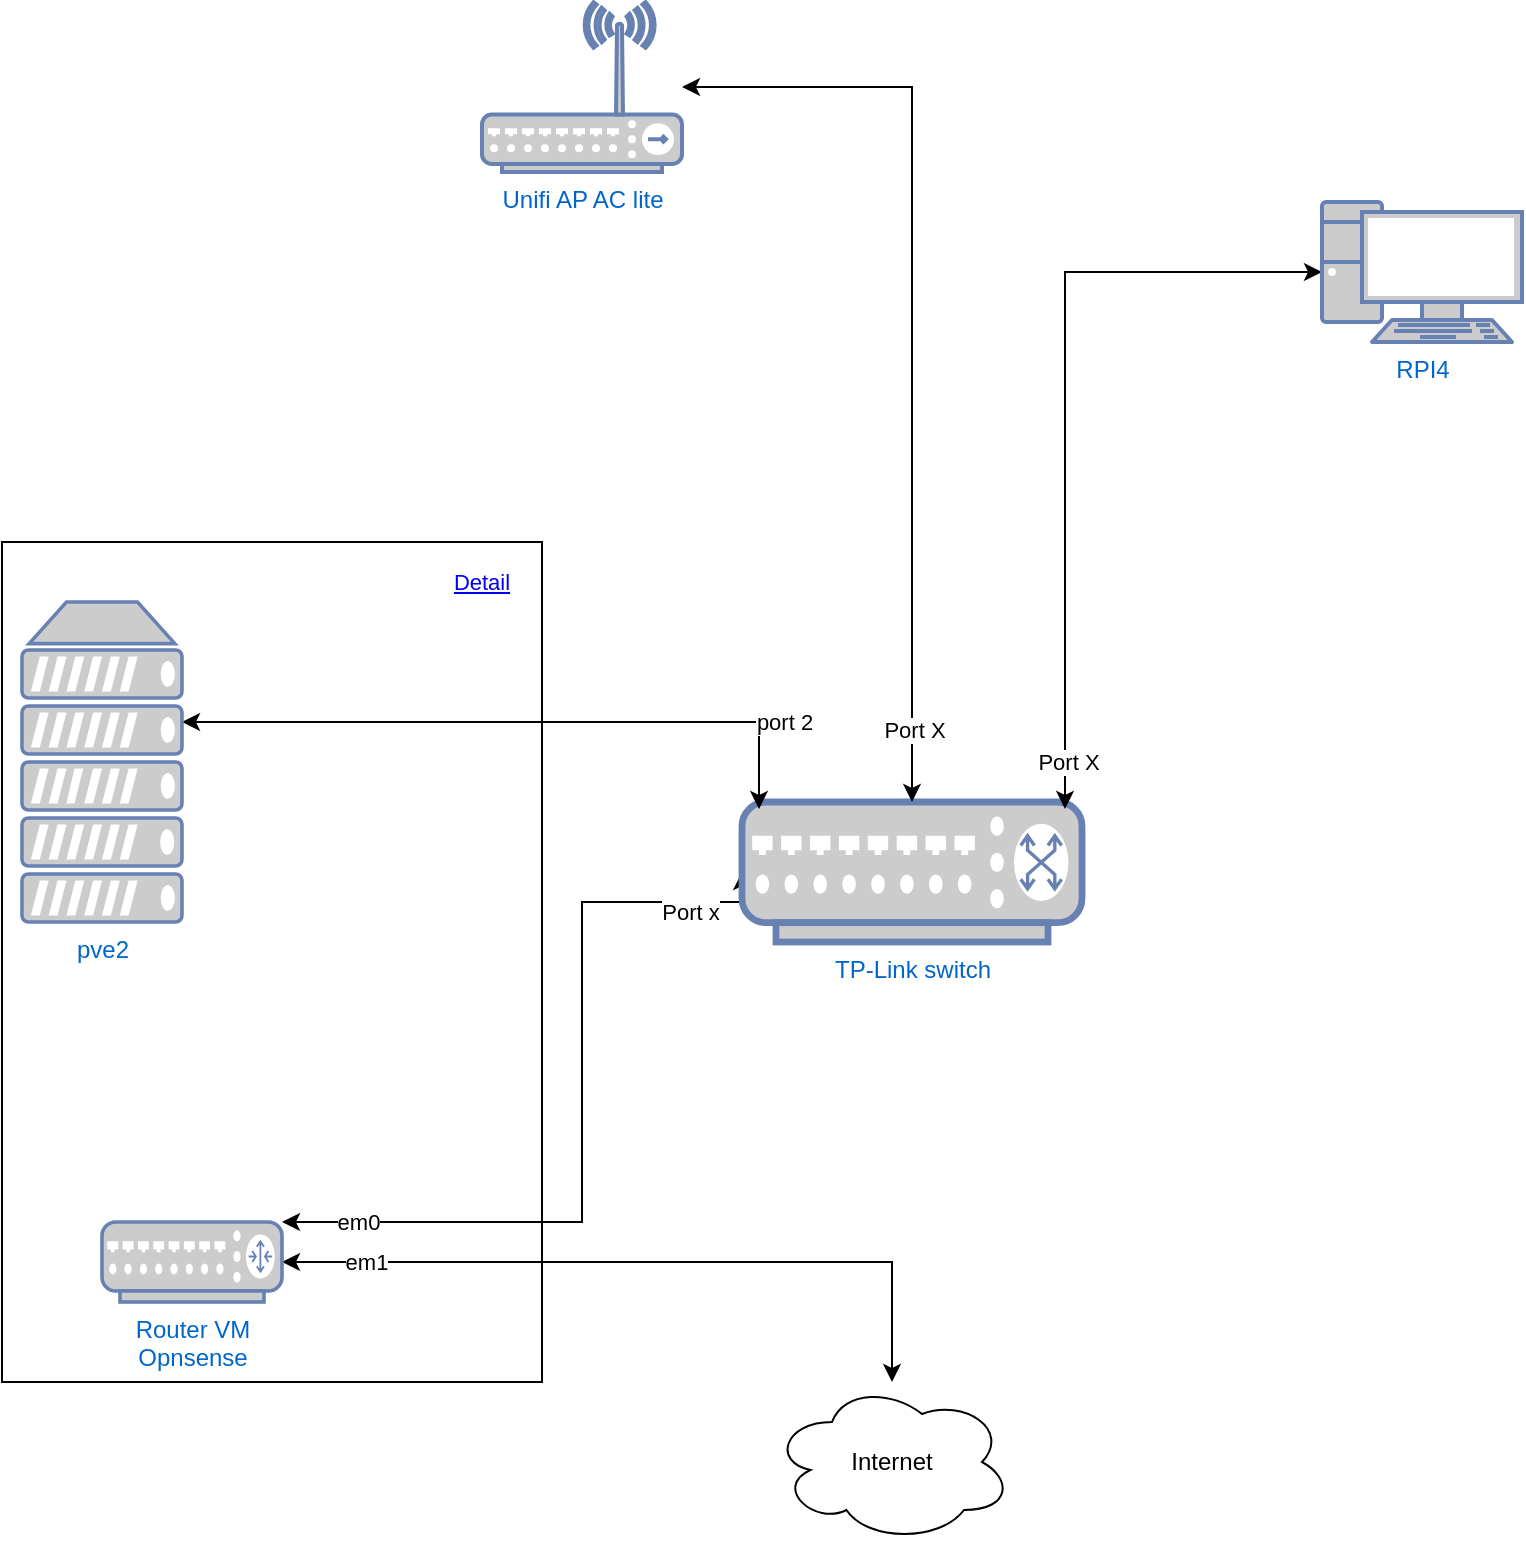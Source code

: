 <mxfile version="20.3.7" type="github" pages="4">
  <diagram id="RK82QppB5NHQeaTOXXpw" name="Over All">
    <mxGraphModel dx="1550" dy="2040" grid="1" gridSize="10" guides="1" tooltips="1" connect="1" arrows="1" fold="1" page="1" pageScale="1" pageWidth="827" pageHeight="1169" math="0" shadow="0">
      <root>
        <mxCell id="0" />
        <mxCell id="1" parent="0" />
        <mxCell id="U8t9DFMX4hppF1b_Cr_i-9" value="" style="rounded=0;whiteSpace=wrap;html=1;glass=0;movable=1;" parent="1" vertex="1">
          <mxGeometry x="20" y="-630" width="270" height="420" as="geometry" />
        </mxCell>
        <mxCell id="U8t9DFMX4hppF1b_Cr_i-1" style="edgeStyle=orthogonalEdgeStyle;rounded=0;orthogonalLoop=1;jettySize=auto;html=1;entryX=0;entryY=0.5;entryDx=0;entryDy=0;entryPerimeter=0;startArrow=classic;startFill=1;" parent="1" source="U8t9DFMX4hppF1b_Cr_i-4" target="U8t9DFMX4hppF1b_Cr_i-5" edge="1">
          <mxGeometry relative="1" as="geometry">
            <mxPoint x="330" y="-455" as="targetPoint" />
            <Array as="points">
              <mxPoint x="310" y="-290" />
              <mxPoint x="310" y="-450" />
              <mxPoint x="390" y="-450" />
            </Array>
          </mxGeometry>
        </mxCell>
        <mxCell id="U8t9DFMX4hppF1b_Cr_i-2" value="em0" style="edgeLabel;html=1;align=center;verticalAlign=middle;resizable=0;points=[];fontSize=11;" parent="U8t9DFMX4hppF1b_Cr_i-1" vertex="1" connectable="0">
          <mxGeometry x="-0.691" y="-2" relative="1" as="geometry">
            <mxPoint x="-25" y="-2" as="offset" />
          </mxGeometry>
        </mxCell>
        <mxCell id="U8t9DFMX4hppF1b_Cr_i-3" value="Port x" style="edgeLabel;html=1;align=center;verticalAlign=middle;resizable=0;points=[];" parent="U8t9DFMX4hppF1b_Cr_i-1" vertex="1" connectable="0">
          <mxGeometry x="0.859" relative="1" as="geometry">
            <mxPoint x="-13" y="5" as="offset" />
          </mxGeometry>
        </mxCell>
        <mxCell id="U8t9DFMX4hppF1b_Cr_i-17" style="edgeStyle=orthogonalEdgeStyle;rounded=0;orthogonalLoop=1;jettySize=auto;html=1;startArrow=classic;startFill=1;" parent="1" source="U8t9DFMX4hppF1b_Cr_i-4" target="U8t9DFMX4hppF1b_Cr_i-16" edge="1">
          <mxGeometry relative="1" as="geometry">
            <Array as="points">
              <mxPoint x="465" y="-270" />
            </Array>
          </mxGeometry>
        </mxCell>
        <mxCell id="U8t9DFMX4hppF1b_Cr_i-18" value="em1" style="edgeLabel;html=1;align=center;verticalAlign=middle;resizable=0;points=[];" parent="U8t9DFMX4hppF1b_Cr_i-17" vertex="1" connectable="0">
          <mxGeometry x="-0.77" relative="1" as="geometry">
            <mxPoint as="offset" />
          </mxGeometry>
        </mxCell>
        <mxCell id="U8t9DFMX4hppF1b_Cr_i-4" value="Router VM&lt;br&gt;Opnsense" style="fontColor=#0066CC;verticalAlign=top;verticalLabelPosition=bottom;labelPosition=center;align=center;html=1;outlineConnect=0;fillColor=#CCCCCC;strokeColor=#6881B3;gradientColor=none;gradientDirection=north;strokeWidth=2;shape=mxgraph.networks.router;" parent="1" vertex="1">
          <mxGeometry x="70" y="-290" width="90" height="40" as="geometry" />
        </mxCell>
        <UserObject label="TP-Link switch" link="data:page/id,dd_UoUmQwpVErdtV02tc" id="U8t9DFMX4hppF1b_Cr_i-5">
          <mxCell style="fontColor=#0066CC;verticalAlign=top;verticalLabelPosition=bottom;labelPosition=center;align=center;html=1;outlineConnect=0;fillColor=#CCCCCC;strokeColor=#6881B3;gradientColor=none;gradientDirection=north;strokeWidth=2;shape=mxgraph.networks.switch;" parent="1" vertex="1">
            <mxGeometry x="390" y="-500" width="170" height="70" as="geometry" />
          </mxCell>
        </UserObject>
        <mxCell id="U8t9DFMX4hppF1b_Cr_i-7" style="edgeStyle=orthogonalEdgeStyle;rounded=0;orthogonalLoop=1;jettySize=auto;html=1;startArrow=classic;startFill=1;entryX=0.05;entryY=0.05;entryDx=0;entryDy=0;entryPerimeter=0;" parent="1" source="U8t9DFMX4hppF1b_Cr_i-6" target="U8t9DFMX4hppF1b_Cr_i-5" edge="1">
          <mxGeometry relative="1" as="geometry">
            <Array as="points">
              <mxPoint x="399" y="-540" />
            </Array>
          </mxGeometry>
        </mxCell>
        <mxCell id="U8t9DFMX4hppF1b_Cr_i-8" value="port 2" style="edgeLabel;html=1;align=center;verticalAlign=middle;resizable=0;points=[];" parent="U8t9DFMX4hppF1b_Cr_i-7" vertex="1" connectable="0">
          <mxGeometry x="0.704" y="-2" relative="1" as="geometry">
            <mxPoint x="18" y="-2" as="offset" />
          </mxGeometry>
        </mxCell>
        <mxCell id="U8t9DFMX4hppF1b_Cr_i-6" value="pve2" style="fontColor=#0066CC;verticalAlign=top;verticalLabelPosition=bottom;labelPosition=center;align=center;html=1;outlineConnect=0;fillColor=#CCCCCC;strokeColor=#6881B3;gradientColor=none;gradientDirection=north;strokeWidth=2;shape=mxgraph.networks.server;" parent="1" vertex="1">
          <mxGeometry x="30" y="-600" width="80" height="160" as="geometry" />
        </mxCell>
        <mxCell id="U8t9DFMX4hppF1b_Cr_i-11" style="edgeStyle=orthogonalEdgeStyle;rounded=0;orthogonalLoop=1;jettySize=auto;html=1;startArrow=classic;startFill=1;" parent="1" source="U8t9DFMX4hppF1b_Cr_i-10" target="U8t9DFMX4hppF1b_Cr_i-5" edge="1">
          <mxGeometry relative="1" as="geometry" />
        </mxCell>
        <mxCell id="U8t9DFMX4hppF1b_Cr_i-12" value="Port X" style="edgeLabel;html=1;align=center;verticalAlign=middle;resizable=0;points=[];" parent="U8t9DFMX4hppF1b_Cr_i-11" vertex="1" connectable="0">
          <mxGeometry x="0.846" y="1" relative="1" as="geometry">
            <mxPoint as="offset" />
          </mxGeometry>
        </mxCell>
        <UserObject label="Unifi AP AC lite" link="data:page/id,bRCjAlGiZhQxXE_Tppso" id="U8t9DFMX4hppF1b_Cr_i-10">
          <mxCell style="fontColor=#0066CC;verticalAlign=top;verticalLabelPosition=bottom;labelPosition=center;align=center;html=1;outlineConnect=0;fillColor=#CCCCCC;strokeColor=#6881B3;gradientColor=none;gradientDirection=north;strokeWidth=2;shape=mxgraph.networks.wireless_hub;" parent="1" vertex="1">
            <mxGeometry x="260" y="-900" width="100" height="85" as="geometry" />
          </mxCell>
        </UserObject>
        <mxCell id="U8t9DFMX4hppF1b_Cr_i-14" style="edgeStyle=orthogonalEdgeStyle;rounded=0;orthogonalLoop=1;jettySize=auto;html=1;entryX=0.95;entryY=0.05;entryDx=0;entryDy=0;entryPerimeter=0;startArrow=classic;startFill=1;" parent="1" source="U8t9DFMX4hppF1b_Cr_i-13" target="U8t9DFMX4hppF1b_Cr_i-5" edge="1">
          <mxGeometry relative="1" as="geometry" />
        </mxCell>
        <mxCell id="U8t9DFMX4hppF1b_Cr_i-15" value="Port X" style="edgeLabel;html=1;align=center;verticalAlign=middle;resizable=0;points=[];" parent="U8t9DFMX4hppF1b_Cr_i-14" vertex="1" connectable="0">
          <mxGeometry x="0.746" y="1" relative="1" as="geometry">
            <mxPoint y="27" as="offset" />
          </mxGeometry>
        </mxCell>
        <mxCell id="U8t9DFMX4hppF1b_Cr_i-13" value="RPI4" style="fontColor=#0066CC;verticalAlign=top;verticalLabelPosition=bottom;labelPosition=center;align=center;html=1;outlineConnect=0;fillColor=#CCCCCC;strokeColor=#6881B3;gradientColor=none;gradientDirection=north;strokeWidth=2;shape=mxgraph.networks.pc;" parent="1" vertex="1">
          <mxGeometry x="680" y="-800" width="100" height="70" as="geometry" />
        </mxCell>
        <mxCell id="U8t9DFMX4hppF1b_Cr_i-16" value="Internet" style="ellipse;shape=cloud;whiteSpace=wrap;html=1;" parent="1" vertex="1">
          <mxGeometry x="405" y="-210" width="120" height="80" as="geometry" />
        </mxCell>
        <UserObject label="Detail" link="data:page/id,qvgigx6a_49jUqLQ-mN9" id="nuNIrxT3Yfp7LdkT0Gri-2">
          <mxCell style="text;html=1;strokeColor=none;fillColor=none;whiteSpace=wrap;align=center;verticalAlign=middle;fontColor=#0000EE;fontStyle=4;fontSize=11;" parent="1" vertex="1">
            <mxGeometry x="230" y="-630" width="60" height="40" as="geometry" />
          </mxCell>
        </UserObject>
      </root>
    </mxGraphModel>
  </diagram>
  <diagram id="qvgigx6a_49jUqLQ-mN9" name="PVE2">
    <mxGraphModel dx="1355" dy="871" grid="1" gridSize="10" guides="1" tooltips="1" connect="1" arrows="1" fold="1" page="1" pageScale="1" pageWidth="827" pageHeight="1169" math="0" shadow="0">
      <root>
        <mxCell id="0" />
        <mxCell id="1" parent="0" />
      </root>
    </mxGraphModel>
  </diagram>
  <diagram id="bRCjAlGiZhQxXE_Tppso" name="unifi AP">
    <mxGraphModel dx="1550" dy="871" grid="1" gridSize="10" guides="1" tooltips="1" connect="1" arrows="1" fold="1" page="1" pageScale="1" pageWidth="827" pageHeight="1169" math="0" shadow="0">
      <root>
        <mxCell id="0" />
        <mxCell id="1" parent="0" />
      </root>
    </mxGraphModel>
  </diagram>
  <diagram id="dd_UoUmQwpVErdtV02tc" name="TP Link">
    <mxGraphModel dx="1550" dy="871" grid="1" gridSize="10" guides="1" tooltips="1" connect="1" arrows="1" fold="1" page="1" pageScale="1" pageWidth="827" pageHeight="1169" math="0" shadow="0">
      <root>
        <mxCell id="0" />
        <mxCell id="1" parent="0" />
      </root>
    </mxGraphModel>
  </diagram>
</mxfile>
